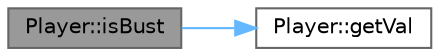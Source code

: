 digraph "Player::isBust"
{
 // INTERACTIVE_SVG=YES
 // LATEX_PDF_SIZE
  bgcolor="transparent";
  edge [fontname=Helvetica,fontsize=10,labelfontname=Helvetica,labelfontsize=10];
  node [fontname=Helvetica,fontsize=10,shape=box,height=0.2,width=0.4];
  rankdir="LR";
  Node1 [id="Node000001",label="Player::isBust",height=0.2,width=0.4,color="gray40", fillcolor="grey60", style="filled", fontcolor="black",tooltip="Check if hand value exceeds 21."];
  Node1 -> Node2 [id="edge1_Node000001_Node000002",color="steelblue1",style="solid",tooltip=" "];
  Node2 [id="Node000002",label="Player::getVal",height=0.2,width=0.4,color="grey40", fillcolor="white", style="filled",URL="$class_player.html#a26f1447acb4414e57c534cd3b29c47ac",tooltip="Calculate hand value."];
}
